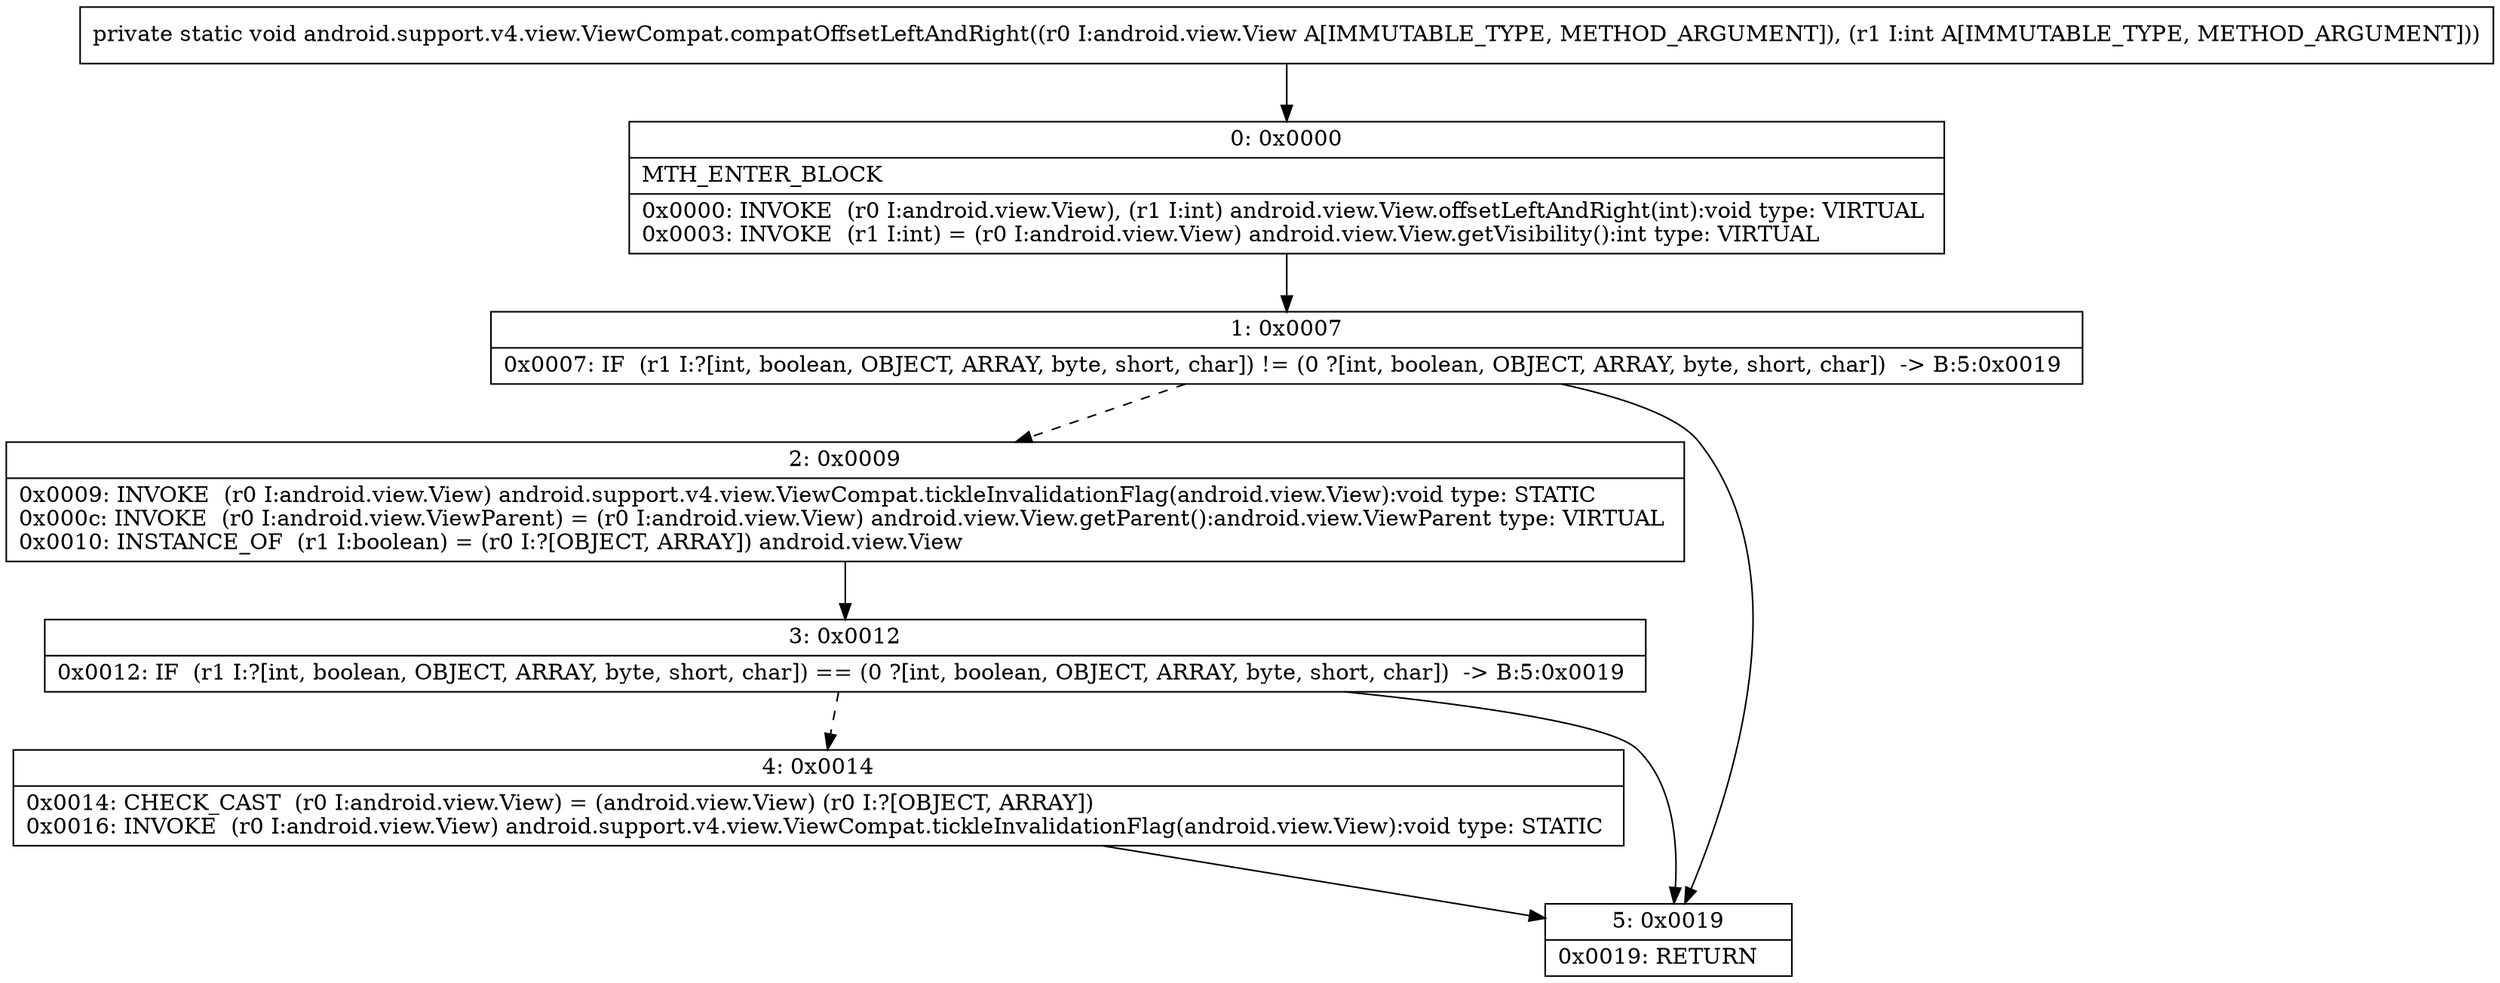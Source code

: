 digraph "CFG forandroid.support.v4.view.ViewCompat.compatOffsetLeftAndRight(Landroid\/view\/View;I)V" {
Node_0 [shape=record,label="{0\:\ 0x0000|MTH_ENTER_BLOCK\l|0x0000: INVOKE  (r0 I:android.view.View), (r1 I:int) android.view.View.offsetLeftAndRight(int):void type: VIRTUAL \l0x0003: INVOKE  (r1 I:int) = (r0 I:android.view.View) android.view.View.getVisibility():int type: VIRTUAL \l}"];
Node_1 [shape=record,label="{1\:\ 0x0007|0x0007: IF  (r1 I:?[int, boolean, OBJECT, ARRAY, byte, short, char]) != (0 ?[int, boolean, OBJECT, ARRAY, byte, short, char])  \-\> B:5:0x0019 \l}"];
Node_2 [shape=record,label="{2\:\ 0x0009|0x0009: INVOKE  (r0 I:android.view.View) android.support.v4.view.ViewCompat.tickleInvalidationFlag(android.view.View):void type: STATIC \l0x000c: INVOKE  (r0 I:android.view.ViewParent) = (r0 I:android.view.View) android.view.View.getParent():android.view.ViewParent type: VIRTUAL \l0x0010: INSTANCE_OF  (r1 I:boolean) = (r0 I:?[OBJECT, ARRAY]) android.view.View \l}"];
Node_3 [shape=record,label="{3\:\ 0x0012|0x0012: IF  (r1 I:?[int, boolean, OBJECT, ARRAY, byte, short, char]) == (0 ?[int, boolean, OBJECT, ARRAY, byte, short, char])  \-\> B:5:0x0019 \l}"];
Node_4 [shape=record,label="{4\:\ 0x0014|0x0014: CHECK_CAST  (r0 I:android.view.View) = (android.view.View) (r0 I:?[OBJECT, ARRAY]) \l0x0016: INVOKE  (r0 I:android.view.View) android.support.v4.view.ViewCompat.tickleInvalidationFlag(android.view.View):void type: STATIC \l}"];
Node_5 [shape=record,label="{5\:\ 0x0019|0x0019: RETURN   \l}"];
MethodNode[shape=record,label="{private static void android.support.v4.view.ViewCompat.compatOffsetLeftAndRight((r0 I:android.view.View A[IMMUTABLE_TYPE, METHOD_ARGUMENT]), (r1 I:int A[IMMUTABLE_TYPE, METHOD_ARGUMENT])) }"];
MethodNode -> Node_0;
Node_0 -> Node_1;
Node_1 -> Node_2[style=dashed];
Node_1 -> Node_5;
Node_2 -> Node_3;
Node_3 -> Node_4[style=dashed];
Node_3 -> Node_5;
Node_4 -> Node_5;
}

